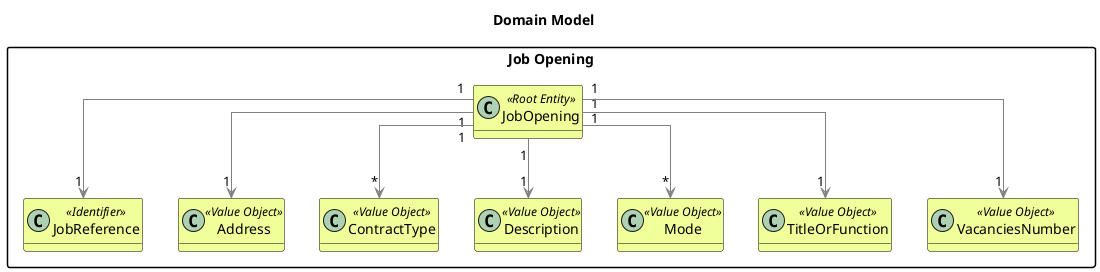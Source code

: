 

@startuml

skinparam monochrome false
skinparam packageStyle rectangle
skinparam shadowing false
skinparam linetype ortho

top to bottom direction

skinparam classAttributeIconSize 0

skinparam class {
    LifeLineBorderColor DarkBlue
    LifeLineBackgroundColor APPLICATION
    BackgroundColor #F0FF99
    ArrowColor grey
    BorderColor black
}

skinparam card {
    LifeLineBorderColor Green
    LifeLineBackgroundColor APPLICATION
    BackgroundColor #F0FFDD
    ArrowColor DarkGrey
    BorderColor Black
}


hide methods

title Domain Model



skinparam packageStyle rectangle


package "Job Opening" {

class JobOpening <<Root Entity>>
class JobReference <<Identifier>>
class Address <<Value Object>>
class ContractType <<Value Object>>
class Description <<Value Object>>
class Mode <<Value Object>>
class TitleOrFunction <<Value Object>>
class VacanciesNumber <<Value Object>>

}
'
'package "Phases" {
'
'class Phase <<Root Entity>>
'class PhaseData <<Value Object>>
'
'}
'
'package "Plug-in" {
'class Plugin <<Root Entity>>
'class JarFile <<Value Object>>
'class PluginDescription <<Value Object>>
'class PluginID <<Identifier>>
'class InterviewModel <<Value Object>>
'class RequirementsSpecification <<Value Object>>
'}
'
'package "Job Offer Application" {
'
'class Application <<Root Entity>>
'class ApplicationID <<Identifier>>
'class ApplicationStatus <<Value Object>>
'class AnalyzedRequirements <<Value Object>>
'class ReportFiles <<Value Object>>
'
'}
'
'package "ApplicationFeedback"{
'class InterviewFeedback <<Entity>>
'}
'
'package "Customer Manager" {
'
'class CustomerManager <<Root Entity>>
'class CustomerManagerID <<Identifier>>
'class Company <<Value Object>>
'
'}
'
'package "Application Candidate" {
'
'class Candidate <<Root Entity>>
'class CandidateID <<Identifier>>
'
'}
'
'package "Clients" {
'class ClientID <<Identifier>>
'class Client <<Root Entity>>
'}



JobOpening "1" --> "1" Address
JobOpening "1" --> "*" ContractType
JobOpening "1" --> "1" Description
JobOpening "1" --> "1" JobReference
JobOpening "1" --> "*" Mode
JobOpening "1" --> "1" TitleOrFunction
JobOpening "1" --> "1" VacanciesNumber


'
'CustomerManager "1" --> "*" Company
'CustomerManager "1" --> "1" CustomerManagerID
'
'CustomerManager "1" --> "*" JobOpening : manage >
'
'
'Client "1" --> "*" JobOpening : submits >
'
'JobOpening "0..1" ---> "0..1" InterviewDescription : has >
'JobOpening "1" --> "1" Report : >
'JobOpening "1" <-- "1" Application : >
'
'
'
'Report "1" --> "*" ReportFiles : originates >
'
'Application "1" --> "1" InterviewFeedback :  >
'Application "1" --> "1" AnalyzedRequirements :  >
'Application "1" --> "1" ApplicationStatus : >
'Application "1" --> "*" ReportFiles : >
'ApplicationID "1" --> "1" Application : <
'
'Candidate "1" --> "*" Application : makes >
'Candidate "1" --> "1" CandidateID :  >
'
'Plugin "1" --> "1" PluginDescription :  >
'Plugin "1" --> "1" JarFile :  >
'Plugin "1" --> "1" PluginID :  >
'
'Plugin <|-- InterviewModel : extends
'Plugin <|-- RequirementsSpecification : extends
'
'JobOpening "1" --> "0..1" InterviewModel : >
'JobOpening "1" --> "1" RequirementsSpecification : >
'
'CustomerManager "1" --> "*" Application : list >
'
'CustomerManager "1" --> "*" Candidate :  >
'
'JobOpening "1" --> "4..5" Phase : >
'
'Phase "1" --> "1" PhaseData
'
'Client "1" --> "1" ClientID

@enduml